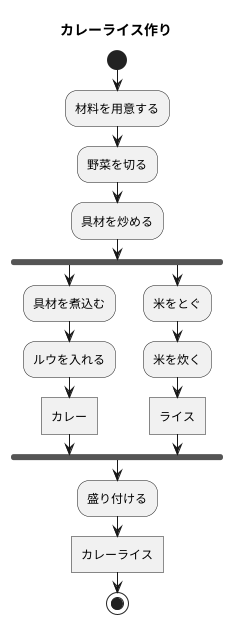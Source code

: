 @startuml 7章練習_ACカレーライス


    title カレーライス作り

    start

    
    :材料を用意する;
        
    :野菜を切る;

    :具材を炒める;


    fork
        :具材を煮込む;

        :ルウを入れる;

        :カレー]
    fork again

        :米をとぐ;

        :米を炊く;

        :ライス]
    end fork

    :盛り付ける;

    :カレーライス]

    stop


@enduml